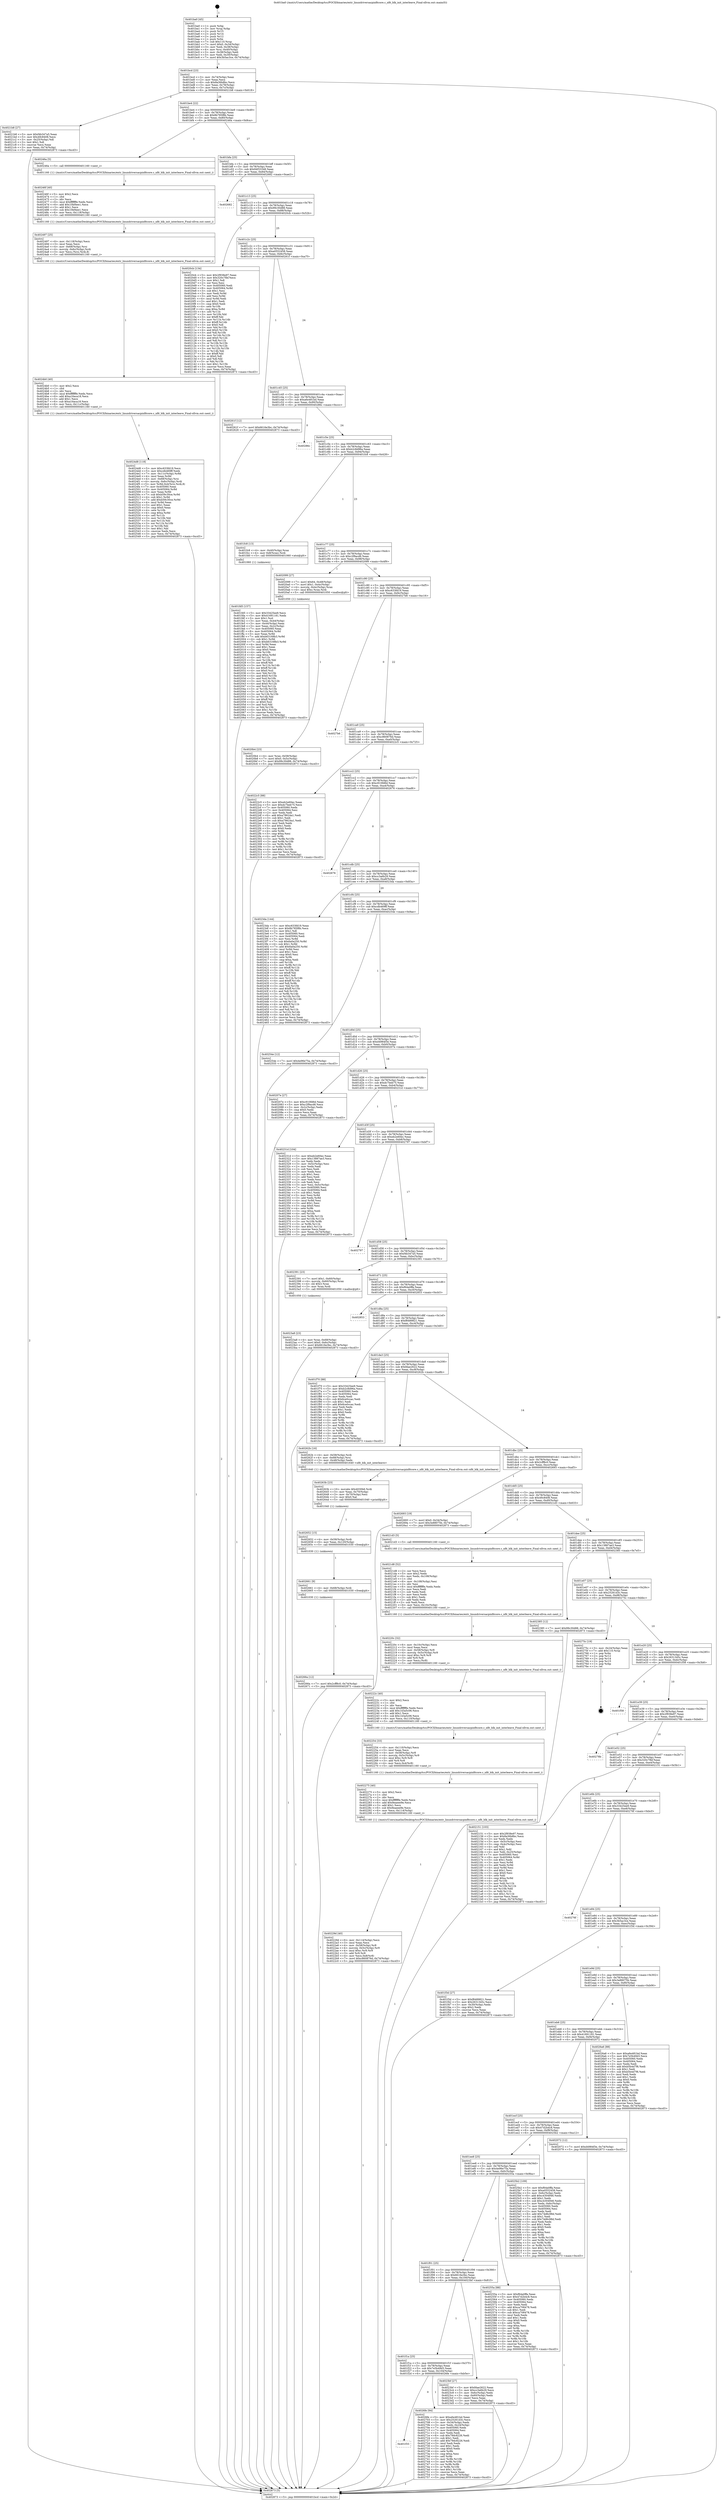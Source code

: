digraph "0x401ba0" {
  label = "0x401ba0 (/mnt/c/Users/mathe/Desktop/tcc/POCII/binaries/extr_linuxdriversacpinfitcore.c_nfit_blk_init_interleave_Final-ollvm.out::main(0))"
  labelloc = "t"
  node[shape=record]

  Entry [label="",width=0.3,height=0.3,shape=circle,fillcolor=black,style=filled]
  "0x401bcd" [label="{
     0x401bcd [23]\l
     | [instrs]\l
     &nbsp;&nbsp;0x401bcd \<+3\>: mov -0x74(%rbp),%eax\l
     &nbsp;&nbsp;0x401bd0 \<+2\>: mov %eax,%ecx\l
     &nbsp;&nbsp;0x401bd2 \<+6\>: sub $0x8a36b8bc,%ecx\l
     &nbsp;&nbsp;0x401bd8 \<+3\>: mov %eax,-0x78(%rbp)\l
     &nbsp;&nbsp;0x401bdb \<+3\>: mov %ecx,-0x7c(%rbp)\l
     &nbsp;&nbsp;0x401bde \<+6\>: je 00000000004021b8 \<main+0x618\>\l
  }"]
  "0x4021b8" [label="{
     0x4021b8 [27]\l
     | [instrs]\l
     &nbsp;&nbsp;0x4021b8 \<+5\>: mov $0xf4b347a5,%eax\l
     &nbsp;&nbsp;0x4021bd \<+5\>: mov $0x49c8408,%ecx\l
     &nbsp;&nbsp;0x4021c2 \<+3\>: mov -0x25(%rbp),%dl\l
     &nbsp;&nbsp;0x4021c5 \<+3\>: test $0x1,%dl\l
     &nbsp;&nbsp;0x4021c8 \<+3\>: cmovne %ecx,%eax\l
     &nbsp;&nbsp;0x4021cb \<+3\>: mov %eax,-0x74(%rbp)\l
     &nbsp;&nbsp;0x4021ce \<+5\>: jmp 0000000000402873 \<main+0xcd3\>\l
  }"]
  "0x401be4" [label="{
     0x401be4 [22]\l
     | [instrs]\l
     &nbsp;&nbsp;0x401be4 \<+5\>: jmp 0000000000401be9 \<main+0x49\>\l
     &nbsp;&nbsp;0x401be9 \<+3\>: mov -0x78(%rbp),%eax\l
     &nbsp;&nbsp;0x401bec \<+5\>: sub $0x8b785f8b,%eax\l
     &nbsp;&nbsp;0x401bf1 \<+3\>: mov %eax,-0x80(%rbp)\l
     &nbsp;&nbsp;0x401bf4 \<+6\>: je 000000000040246a \<main+0x8ca\>\l
  }"]
  Exit [label="",width=0.3,height=0.3,shape=circle,fillcolor=black,style=filled,peripheries=2]
  "0x40246a" [label="{
     0x40246a [5]\l
     | [instrs]\l
     &nbsp;&nbsp;0x40246a \<+5\>: call 0000000000401160 \<next_i\>\l
     | [calls]\l
     &nbsp;&nbsp;0x401160 \{1\} (/mnt/c/Users/mathe/Desktop/tcc/POCII/binaries/extr_linuxdriversacpinfitcore.c_nfit_blk_init_interleave_Final-ollvm.out::next_i)\l
  }"]
  "0x401bfa" [label="{
     0x401bfa [25]\l
     | [instrs]\l
     &nbsp;&nbsp;0x401bfa \<+5\>: jmp 0000000000401bff \<main+0x5f\>\l
     &nbsp;&nbsp;0x401bff \<+3\>: mov -0x78(%rbp),%eax\l
     &nbsp;&nbsp;0x401c02 \<+5\>: sub $0x94f33348,%eax\l
     &nbsp;&nbsp;0x401c07 \<+6\>: mov %eax,-0x84(%rbp)\l
     &nbsp;&nbsp;0x401c0d \<+6\>: je 0000000000402682 \<main+0xae2\>\l
  }"]
  "0x401f33" [label="{
     0x401f33\l
  }", style=dashed]
  "0x402682" [label="{
     0x402682\l
  }", style=dashed]
  "0x401c13" [label="{
     0x401c13 [25]\l
     | [instrs]\l
     &nbsp;&nbsp;0x401c13 \<+5\>: jmp 0000000000401c18 \<main+0x78\>\l
     &nbsp;&nbsp;0x401c18 \<+3\>: mov -0x78(%rbp),%eax\l
     &nbsp;&nbsp;0x401c1b \<+5\>: sub $0x99c30d88,%eax\l
     &nbsp;&nbsp;0x401c20 \<+6\>: mov %eax,-0x88(%rbp)\l
     &nbsp;&nbsp;0x401c26 \<+6\>: je 00000000004020cb \<main+0x52b\>\l
  }"]
  "0x4026fe" [label="{
     0x4026fe [94]\l
     | [instrs]\l
     &nbsp;&nbsp;0x4026fe \<+5\>: mov $0xa6e481bd,%eax\l
     &nbsp;&nbsp;0x402703 \<+5\>: mov $0x25261d3c,%ecx\l
     &nbsp;&nbsp;0x402708 \<+3\>: mov -0x34(%rbp),%edx\l
     &nbsp;&nbsp;0x40270b \<+3\>: mov %edx,-0x24(%rbp)\l
     &nbsp;&nbsp;0x40270e \<+7\>: mov 0x405060,%edx\l
     &nbsp;&nbsp;0x402715 \<+7\>: mov 0x405064,%esi\l
     &nbsp;&nbsp;0x40271c \<+2\>: mov %edx,%edi\l
     &nbsp;&nbsp;0x40271e \<+6\>: sub $0x79dc8226,%edi\l
     &nbsp;&nbsp;0x402724 \<+3\>: sub $0x1,%edi\l
     &nbsp;&nbsp;0x402727 \<+6\>: add $0x79dc8226,%edi\l
     &nbsp;&nbsp;0x40272d \<+3\>: imul %edi,%edx\l
     &nbsp;&nbsp;0x402730 \<+3\>: and $0x1,%edx\l
     &nbsp;&nbsp;0x402733 \<+3\>: cmp $0x0,%edx\l
     &nbsp;&nbsp;0x402736 \<+4\>: sete %r8b\l
     &nbsp;&nbsp;0x40273a \<+3\>: cmp $0xa,%esi\l
     &nbsp;&nbsp;0x40273d \<+4\>: setl %r9b\l
     &nbsp;&nbsp;0x402741 \<+3\>: mov %r8b,%r10b\l
     &nbsp;&nbsp;0x402744 \<+3\>: and %r9b,%r10b\l
     &nbsp;&nbsp;0x402747 \<+3\>: xor %r9b,%r8b\l
     &nbsp;&nbsp;0x40274a \<+3\>: or %r8b,%r10b\l
     &nbsp;&nbsp;0x40274d \<+4\>: test $0x1,%r10b\l
     &nbsp;&nbsp;0x402751 \<+3\>: cmovne %ecx,%eax\l
     &nbsp;&nbsp;0x402754 \<+3\>: mov %eax,-0x74(%rbp)\l
     &nbsp;&nbsp;0x402757 \<+5\>: jmp 0000000000402873 \<main+0xcd3\>\l
  }"]
  "0x4020cb" [label="{
     0x4020cb [134]\l
     | [instrs]\l
     &nbsp;&nbsp;0x4020cb \<+5\>: mov $0x2f938e97,%eax\l
     &nbsp;&nbsp;0x4020d0 \<+5\>: mov $0x320c7fbf,%ecx\l
     &nbsp;&nbsp;0x4020d5 \<+2\>: mov $0x1,%dl\l
     &nbsp;&nbsp;0x4020d7 \<+2\>: xor %esi,%esi\l
     &nbsp;&nbsp;0x4020d9 \<+7\>: mov 0x405060,%edi\l
     &nbsp;&nbsp;0x4020e0 \<+8\>: mov 0x405064,%r8d\l
     &nbsp;&nbsp;0x4020e8 \<+3\>: sub $0x1,%esi\l
     &nbsp;&nbsp;0x4020eb \<+3\>: mov %edi,%r9d\l
     &nbsp;&nbsp;0x4020ee \<+3\>: add %esi,%r9d\l
     &nbsp;&nbsp;0x4020f1 \<+4\>: imul %r9d,%edi\l
     &nbsp;&nbsp;0x4020f5 \<+3\>: and $0x1,%edi\l
     &nbsp;&nbsp;0x4020f8 \<+3\>: cmp $0x0,%edi\l
     &nbsp;&nbsp;0x4020fb \<+4\>: sete %r10b\l
     &nbsp;&nbsp;0x4020ff \<+4\>: cmp $0xa,%r8d\l
     &nbsp;&nbsp;0x402103 \<+4\>: setl %r11b\l
     &nbsp;&nbsp;0x402107 \<+3\>: mov %r10b,%bl\l
     &nbsp;&nbsp;0x40210a \<+3\>: xor $0xff,%bl\l
     &nbsp;&nbsp;0x40210d \<+3\>: mov %r11b,%r14b\l
     &nbsp;&nbsp;0x402110 \<+4\>: xor $0xff,%r14b\l
     &nbsp;&nbsp;0x402114 \<+3\>: xor $0x0,%dl\l
     &nbsp;&nbsp;0x402117 \<+3\>: mov %bl,%r15b\l
     &nbsp;&nbsp;0x40211a \<+4\>: and $0x0,%r15b\l
     &nbsp;&nbsp;0x40211e \<+3\>: and %dl,%r10b\l
     &nbsp;&nbsp;0x402121 \<+3\>: mov %r14b,%r12b\l
     &nbsp;&nbsp;0x402124 \<+4\>: and $0x0,%r12b\l
     &nbsp;&nbsp;0x402128 \<+3\>: and %dl,%r11b\l
     &nbsp;&nbsp;0x40212b \<+3\>: or %r10b,%r15b\l
     &nbsp;&nbsp;0x40212e \<+3\>: or %r11b,%r12b\l
     &nbsp;&nbsp;0x402131 \<+3\>: xor %r12b,%r15b\l
     &nbsp;&nbsp;0x402134 \<+3\>: or %r14b,%bl\l
     &nbsp;&nbsp;0x402137 \<+3\>: xor $0xff,%bl\l
     &nbsp;&nbsp;0x40213a \<+3\>: or $0x0,%dl\l
     &nbsp;&nbsp;0x40213d \<+2\>: and %dl,%bl\l
     &nbsp;&nbsp;0x40213f \<+3\>: or %bl,%r15b\l
     &nbsp;&nbsp;0x402142 \<+4\>: test $0x1,%r15b\l
     &nbsp;&nbsp;0x402146 \<+3\>: cmovne %ecx,%eax\l
     &nbsp;&nbsp;0x402149 \<+3\>: mov %eax,-0x74(%rbp)\l
     &nbsp;&nbsp;0x40214c \<+5\>: jmp 0000000000402873 \<main+0xcd3\>\l
  }"]
  "0x401c2c" [label="{
     0x401c2c [25]\l
     | [instrs]\l
     &nbsp;&nbsp;0x401c2c \<+5\>: jmp 0000000000401c31 \<main+0x91\>\l
     &nbsp;&nbsp;0x401c31 \<+3\>: mov -0x78(%rbp),%eax\l
     &nbsp;&nbsp;0x401c34 \<+5\>: sub $0xa0552458,%eax\l
     &nbsp;&nbsp;0x401c39 \<+6\>: mov %eax,-0x8c(%rbp)\l
     &nbsp;&nbsp;0x401c3f \<+6\>: je 000000000040261f \<main+0xa7f\>\l
  }"]
  "0x40266a" [label="{
     0x40266a [12]\l
     | [instrs]\l
     &nbsp;&nbsp;0x40266a \<+7\>: movl $0x2cff8c0,-0x74(%rbp)\l
     &nbsp;&nbsp;0x402671 \<+5\>: jmp 0000000000402873 \<main+0xcd3\>\l
  }"]
  "0x40261f" [label="{
     0x40261f [12]\l
     | [instrs]\l
     &nbsp;&nbsp;0x40261f \<+7\>: movl $0x6616e3bc,-0x74(%rbp)\l
     &nbsp;&nbsp;0x402626 \<+5\>: jmp 0000000000402873 \<main+0xcd3\>\l
  }"]
  "0x401c45" [label="{
     0x401c45 [25]\l
     | [instrs]\l
     &nbsp;&nbsp;0x401c45 \<+5\>: jmp 0000000000401c4a \<main+0xaa\>\l
     &nbsp;&nbsp;0x401c4a \<+3\>: mov -0x78(%rbp),%eax\l
     &nbsp;&nbsp;0x401c4d \<+5\>: sub $0xa6e481bd,%eax\l
     &nbsp;&nbsp;0x401c52 \<+6\>: mov %eax,-0x90(%rbp)\l
     &nbsp;&nbsp;0x401c58 \<+6\>: je 000000000040286c \<main+0xccc\>\l
  }"]
  "0x402661" [label="{
     0x402661 [9]\l
     | [instrs]\l
     &nbsp;&nbsp;0x402661 \<+4\>: mov -0x68(%rbp),%rdi\l
     &nbsp;&nbsp;0x402665 \<+5\>: call 0000000000401030 \<free@plt\>\l
     | [calls]\l
     &nbsp;&nbsp;0x401030 \{1\} (unknown)\l
  }"]
  "0x40286c" [label="{
     0x40286c\l
  }", style=dashed]
  "0x401c5e" [label="{
     0x401c5e [25]\l
     | [instrs]\l
     &nbsp;&nbsp;0x401c5e \<+5\>: jmp 0000000000401c63 \<main+0xc3\>\l
     &nbsp;&nbsp;0x401c63 \<+3\>: mov -0x78(%rbp),%eax\l
     &nbsp;&nbsp;0x401c66 \<+5\>: sub $0xb2c8d96a,%eax\l
     &nbsp;&nbsp;0x401c6b \<+6\>: mov %eax,-0x94(%rbp)\l
     &nbsp;&nbsp;0x401c71 \<+6\>: je 0000000000401fc8 \<main+0x428\>\l
  }"]
  "0x402652" [label="{
     0x402652 [15]\l
     | [instrs]\l
     &nbsp;&nbsp;0x402652 \<+4\>: mov -0x58(%rbp),%rdi\l
     &nbsp;&nbsp;0x402656 \<+6\>: mov %eax,-0x120(%rbp)\l
     &nbsp;&nbsp;0x40265c \<+5\>: call 0000000000401030 \<free@plt\>\l
     | [calls]\l
     &nbsp;&nbsp;0x401030 \{1\} (unknown)\l
  }"]
  "0x401fc8" [label="{
     0x401fc8 [13]\l
     | [instrs]\l
     &nbsp;&nbsp;0x401fc8 \<+4\>: mov -0x40(%rbp),%rax\l
     &nbsp;&nbsp;0x401fcc \<+4\>: mov 0x8(%rax),%rdi\l
     &nbsp;&nbsp;0x401fd0 \<+5\>: call 0000000000401060 \<atoi@plt\>\l
     | [calls]\l
     &nbsp;&nbsp;0x401060 \{1\} (unknown)\l
  }"]
  "0x401c77" [label="{
     0x401c77 [25]\l
     | [instrs]\l
     &nbsp;&nbsp;0x401c77 \<+5\>: jmp 0000000000401c7c \<main+0xdc\>\l
     &nbsp;&nbsp;0x401c7c \<+3\>: mov -0x78(%rbp),%eax\l
     &nbsp;&nbsp;0x401c7f \<+5\>: sub $0xc2f9acd6,%eax\l
     &nbsp;&nbsp;0x401c84 \<+6\>: mov %eax,-0x98(%rbp)\l
     &nbsp;&nbsp;0x401c8a \<+6\>: je 0000000000402099 \<main+0x4f9\>\l
  }"]
  "0x40263b" [label="{
     0x40263b [23]\l
     | [instrs]\l
     &nbsp;&nbsp;0x40263b \<+10\>: movabs $0x4030b6,%rdi\l
     &nbsp;&nbsp;0x402645 \<+3\>: mov %eax,-0x70(%rbp)\l
     &nbsp;&nbsp;0x402648 \<+3\>: mov -0x70(%rbp),%esi\l
     &nbsp;&nbsp;0x40264b \<+2\>: mov $0x0,%al\l
     &nbsp;&nbsp;0x40264d \<+5\>: call 0000000000401040 \<printf@plt\>\l
     | [calls]\l
     &nbsp;&nbsp;0x401040 \{1\} (unknown)\l
  }"]
  "0x402099" [label="{
     0x402099 [27]\l
     | [instrs]\l
     &nbsp;&nbsp;0x402099 \<+7\>: movl $0x64,-0x48(%rbp)\l
     &nbsp;&nbsp;0x4020a0 \<+7\>: movl $0x1,-0x4c(%rbp)\l
     &nbsp;&nbsp;0x4020a7 \<+4\>: movslq -0x4c(%rbp),%rax\l
     &nbsp;&nbsp;0x4020ab \<+4\>: imul $0xc,%rax,%rdi\l
     &nbsp;&nbsp;0x4020af \<+5\>: call 0000000000401050 \<malloc@plt\>\l
     | [calls]\l
     &nbsp;&nbsp;0x401050 \{1\} (unknown)\l
  }"]
  "0x401c90" [label="{
     0x401c90 [25]\l
     | [instrs]\l
     &nbsp;&nbsp;0x401c90 \<+5\>: jmp 0000000000401c95 \<main+0xf5\>\l
     &nbsp;&nbsp;0x401c95 \<+3\>: mov -0x78(%rbp),%eax\l
     &nbsp;&nbsp;0x401c98 \<+5\>: sub $0xc633fd19,%eax\l
     &nbsp;&nbsp;0x401c9d \<+6\>: mov %eax,-0x9c(%rbp)\l
     &nbsp;&nbsp;0x401ca3 \<+6\>: je 00000000004027b6 \<main+0xc16\>\l
  }"]
  "0x4024d8" [label="{
     0x4024d8 [118]\l
     | [instrs]\l
     &nbsp;&nbsp;0x4024d8 \<+5\>: mov $0xc633fd19,%ecx\l
     &nbsp;&nbsp;0x4024dd \<+5\>: mov $0xcdb469ff,%edx\l
     &nbsp;&nbsp;0x4024e2 \<+7\>: mov -0x11c(%rbp),%r8d\l
     &nbsp;&nbsp;0x4024e9 \<+4\>: imul %eax,%r8d\l
     &nbsp;&nbsp;0x4024ed \<+4\>: mov -0x68(%rbp),%rsi\l
     &nbsp;&nbsp;0x4024f1 \<+4\>: movslq -0x6c(%rbp),%rdi\l
     &nbsp;&nbsp;0x4024f5 \<+5\>: mov %r8d,0x4(%rsi,%rdi,8)\l
     &nbsp;&nbsp;0x4024fa \<+7\>: mov 0x405060,%eax\l
     &nbsp;&nbsp;0x402501 \<+8\>: mov 0x405064,%r8d\l
     &nbsp;&nbsp;0x402509 \<+3\>: mov %eax,%r9d\l
     &nbsp;&nbsp;0x40250c \<+7\>: sub $0xb59c30ce,%r9d\l
     &nbsp;&nbsp;0x402513 \<+4\>: sub $0x1,%r9d\l
     &nbsp;&nbsp;0x402517 \<+7\>: add $0xb59c30ce,%r9d\l
     &nbsp;&nbsp;0x40251e \<+4\>: imul %r9d,%eax\l
     &nbsp;&nbsp;0x402522 \<+3\>: and $0x1,%eax\l
     &nbsp;&nbsp;0x402525 \<+3\>: cmp $0x0,%eax\l
     &nbsp;&nbsp;0x402528 \<+4\>: sete %r10b\l
     &nbsp;&nbsp;0x40252c \<+4\>: cmp $0xa,%r8d\l
     &nbsp;&nbsp;0x402530 \<+4\>: setl %r11b\l
     &nbsp;&nbsp;0x402534 \<+3\>: mov %r10b,%bl\l
     &nbsp;&nbsp;0x402537 \<+3\>: and %r11b,%bl\l
     &nbsp;&nbsp;0x40253a \<+3\>: xor %r11b,%r10b\l
     &nbsp;&nbsp;0x40253d \<+3\>: or %r10b,%bl\l
     &nbsp;&nbsp;0x402540 \<+3\>: test $0x1,%bl\l
     &nbsp;&nbsp;0x402543 \<+3\>: cmovne %edx,%ecx\l
     &nbsp;&nbsp;0x402546 \<+3\>: mov %ecx,-0x74(%rbp)\l
     &nbsp;&nbsp;0x402549 \<+5\>: jmp 0000000000402873 \<main+0xcd3\>\l
  }"]
  "0x4027b6" [label="{
     0x4027b6\l
  }", style=dashed]
  "0x401ca9" [label="{
     0x401ca9 [25]\l
     | [instrs]\l
     &nbsp;&nbsp;0x401ca9 \<+5\>: jmp 0000000000401cae \<main+0x10e\>\l
     &nbsp;&nbsp;0x401cae \<+3\>: mov -0x78(%rbp),%eax\l
     &nbsp;&nbsp;0x401cb1 \<+5\>: sub $0xc860876d,%eax\l
     &nbsp;&nbsp;0x401cb6 \<+6\>: mov %eax,-0xa0(%rbp)\l
     &nbsp;&nbsp;0x401cbc \<+6\>: je 00000000004022c5 \<main+0x725\>\l
  }"]
  "0x4024b0" [label="{
     0x4024b0 [40]\l
     | [instrs]\l
     &nbsp;&nbsp;0x4024b0 \<+5\>: mov $0x2,%ecx\l
     &nbsp;&nbsp;0x4024b5 \<+1\>: cltd\l
     &nbsp;&nbsp;0x4024b6 \<+2\>: idiv %ecx\l
     &nbsp;&nbsp;0x4024b8 \<+6\>: imul $0xfffffffe,%edx,%ecx\l
     &nbsp;&nbsp;0x4024be \<+6\>: add $0xa16aca18,%ecx\l
     &nbsp;&nbsp;0x4024c4 \<+3\>: add $0x1,%ecx\l
     &nbsp;&nbsp;0x4024c7 \<+6\>: sub $0xa16aca18,%ecx\l
     &nbsp;&nbsp;0x4024cd \<+6\>: mov %ecx,-0x11c(%rbp)\l
     &nbsp;&nbsp;0x4024d3 \<+5\>: call 0000000000401160 \<next_i\>\l
     | [calls]\l
     &nbsp;&nbsp;0x401160 \{1\} (/mnt/c/Users/mathe/Desktop/tcc/POCII/binaries/extr_linuxdriversacpinfitcore.c_nfit_blk_init_interleave_Final-ollvm.out::next_i)\l
  }"]
  "0x4022c5" [label="{
     0x4022c5 [88]\l
     | [instrs]\l
     &nbsp;&nbsp;0x4022c5 \<+5\>: mov $0xeb2e60ec,%eax\l
     &nbsp;&nbsp;0x4022ca \<+5\>: mov $0xdc7beb75,%ecx\l
     &nbsp;&nbsp;0x4022cf \<+7\>: mov 0x405060,%edx\l
     &nbsp;&nbsp;0x4022d6 \<+7\>: mov 0x405064,%esi\l
     &nbsp;&nbsp;0x4022dd \<+2\>: mov %edx,%edi\l
     &nbsp;&nbsp;0x4022df \<+6\>: add $0xa78624a1,%edi\l
     &nbsp;&nbsp;0x4022e5 \<+3\>: sub $0x1,%edi\l
     &nbsp;&nbsp;0x4022e8 \<+6\>: sub $0xa78624a1,%edi\l
     &nbsp;&nbsp;0x4022ee \<+3\>: imul %edi,%edx\l
     &nbsp;&nbsp;0x4022f1 \<+3\>: and $0x1,%edx\l
     &nbsp;&nbsp;0x4022f4 \<+3\>: cmp $0x0,%edx\l
     &nbsp;&nbsp;0x4022f7 \<+4\>: sete %r8b\l
     &nbsp;&nbsp;0x4022fb \<+3\>: cmp $0xa,%esi\l
     &nbsp;&nbsp;0x4022fe \<+4\>: setl %r9b\l
     &nbsp;&nbsp;0x402302 \<+3\>: mov %r8b,%r10b\l
     &nbsp;&nbsp;0x402305 \<+3\>: and %r9b,%r10b\l
     &nbsp;&nbsp;0x402308 \<+3\>: xor %r9b,%r8b\l
     &nbsp;&nbsp;0x40230b \<+3\>: or %r8b,%r10b\l
     &nbsp;&nbsp;0x40230e \<+4\>: test $0x1,%r10b\l
     &nbsp;&nbsp;0x402312 \<+3\>: cmovne %ecx,%eax\l
     &nbsp;&nbsp;0x402315 \<+3\>: mov %eax,-0x74(%rbp)\l
     &nbsp;&nbsp;0x402318 \<+5\>: jmp 0000000000402873 \<main+0xcd3\>\l
  }"]
  "0x401cc2" [label="{
     0x401cc2 [25]\l
     | [instrs]\l
     &nbsp;&nbsp;0x401cc2 \<+5\>: jmp 0000000000401cc7 \<main+0x127\>\l
     &nbsp;&nbsp;0x401cc7 \<+3\>: mov -0x78(%rbp),%eax\l
     &nbsp;&nbsp;0x401cca \<+5\>: sub $0xc910fd6d,%eax\l
     &nbsp;&nbsp;0x401ccf \<+6\>: mov %eax,-0xa4(%rbp)\l
     &nbsp;&nbsp;0x401cd5 \<+6\>: je 0000000000402676 \<main+0xad6\>\l
  }"]
  "0x402497" [label="{
     0x402497 [25]\l
     | [instrs]\l
     &nbsp;&nbsp;0x402497 \<+6\>: mov -0x118(%rbp),%ecx\l
     &nbsp;&nbsp;0x40249d \<+3\>: imul %eax,%ecx\l
     &nbsp;&nbsp;0x4024a0 \<+4\>: mov -0x68(%rbp),%rsi\l
     &nbsp;&nbsp;0x4024a4 \<+4\>: movslq -0x6c(%rbp),%rdi\l
     &nbsp;&nbsp;0x4024a8 \<+3\>: mov %ecx,(%rsi,%rdi,8)\l
     &nbsp;&nbsp;0x4024ab \<+5\>: call 0000000000401160 \<next_i\>\l
     | [calls]\l
     &nbsp;&nbsp;0x401160 \{1\} (/mnt/c/Users/mathe/Desktop/tcc/POCII/binaries/extr_linuxdriversacpinfitcore.c_nfit_blk_init_interleave_Final-ollvm.out::next_i)\l
  }"]
  "0x402676" [label="{
     0x402676\l
  }", style=dashed]
  "0x401cdb" [label="{
     0x401cdb [25]\l
     | [instrs]\l
     &nbsp;&nbsp;0x401cdb \<+5\>: jmp 0000000000401ce0 \<main+0x140\>\l
     &nbsp;&nbsp;0x401ce0 \<+3\>: mov -0x78(%rbp),%eax\l
     &nbsp;&nbsp;0x401ce3 \<+5\>: sub $0xcc3a6b29,%eax\l
     &nbsp;&nbsp;0x401ce8 \<+6\>: mov %eax,-0xa8(%rbp)\l
     &nbsp;&nbsp;0x401cee \<+6\>: je 00000000004023da \<main+0x83a\>\l
  }"]
  "0x40246f" [label="{
     0x40246f [40]\l
     | [instrs]\l
     &nbsp;&nbsp;0x40246f \<+5\>: mov $0x2,%ecx\l
     &nbsp;&nbsp;0x402474 \<+1\>: cltd\l
     &nbsp;&nbsp;0x402475 \<+2\>: idiv %ecx\l
     &nbsp;&nbsp;0x402477 \<+6\>: imul $0xfffffffe,%edx,%ecx\l
     &nbsp;&nbsp;0x40247d \<+6\>: add $0x10bf4ee1,%ecx\l
     &nbsp;&nbsp;0x402483 \<+3\>: add $0x1,%ecx\l
     &nbsp;&nbsp;0x402486 \<+6\>: sub $0x10bf4ee1,%ecx\l
     &nbsp;&nbsp;0x40248c \<+6\>: mov %ecx,-0x118(%rbp)\l
     &nbsp;&nbsp;0x402492 \<+5\>: call 0000000000401160 \<next_i\>\l
     | [calls]\l
     &nbsp;&nbsp;0x401160 \{1\} (/mnt/c/Users/mathe/Desktop/tcc/POCII/binaries/extr_linuxdriversacpinfitcore.c_nfit_blk_init_interleave_Final-ollvm.out::next_i)\l
  }"]
  "0x4023da" [label="{
     0x4023da [144]\l
     | [instrs]\l
     &nbsp;&nbsp;0x4023da \<+5\>: mov $0xc633fd19,%eax\l
     &nbsp;&nbsp;0x4023df \<+5\>: mov $0x8b785f8b,%ecx\l
     &nbsp;&nbsp;0x4023e4 \<+2\>: mov $0x1,%dl\l
     &nbsp;&nbsp;0x4023e6 \<+7\>: mov 0x405060,%esi\l
     &nbsp;&nbsp;0x4023ed \<+7\>: mov 0x405064,%edi\l
     &nbsp;&nbsp;0x4023f4 \<+3\>: mov %esi,%r8d\l
     &nbsp;&nbsp;0x4023f7 \<+7\>: sub $0x6a0a250,%r8d\l
     &nbsp;&nbsp;0x4023fe \<+4\>: sub $0x1,%r8d\l
     &nbsp;&nbsp;0x402402 \<+7\>: add $0x6a0a250,%r8d\l
     &nbsp;&nbsp;0x402409 \<+4\>: imul %r8d,%esi\l
     &nbsp;&nbsp;0x40240d \<+3\>: and $0x1,%esi\l
     &nbsp;&nbsp;0x402410 \<+3\>: cmp $0x0,%esi\l
     &nbsp;&nbsp;0x402413 \<+4\>: sete %r9b\l
     &nbsp;&nbsp;0x402417 \<+3\>: cmp $0xa,%edi\l
     &nbsp;&nbsp;0x40241a \<+4\>: setl %r10b\l
     &nbsp;&nbsp;0x40241e \<+3\>: mov %r9b,%r11b\l
     &nbsp;&nbsp;0x402421 \<+4\>: xor $0xff,%r11b\l
     &nbsp;&nbsp;0x402425 \<+3\>: mov %r10b,%bl\l
     &nbsp;&nbsp;0x402428 \<+3\>: xor $0xff,%bl\l
     &nbsp;&nbsp;0x40242b \<+3\>: xor $0x1,%dl\l
     &nbsp;&nbsp;0x40242e \<+3\>: mov %r11b,%r14b\l
     &nbsp;&nbsp;0x402431 \<+4\>: and $0xff,%r14b\l
     &nbsp;&nbsp;0x402435 \<+3\>: and %dl,%r9b\l
     &nbsp;&nbsp;0x402438 \<+3\>: mov %bl,%r15b\l
     &nbsp;&nbsp;0x40243b \<+4\>: and $0xff,%r15b\l
     &nbsp;&nbsp;0x40243f \<+3\>: and %dl,%r10b\l
     &nbsp;&nbsp;0x402442 \<+3\>: or %r9b,%r14b\l
     &nbsp;&nbsp;0x402445 \<+3\>: or %r10b,%r15b\l
     &nbsp;&nbsp;0x402448 \<+3\>: xor %r15b,%r14b\l
     &nbsp;&nbsp;0x40244b \<+3\>: or %bl,%r11b\l
     &nbsp;&nbsp;0x40244e \<+4\>: xor $0xff,%r11b\l
     &nbsp;&nbsp;0x402452 \<+3\>: or $0x1,%dl\l
     &nbsp;&nbsp;0x402455 \<+3\>: and %dl,%r11b\l
     &nbsp;&nbsp;0x402458 \<+3\>: or %r11b,%r14b\l
     &nbsp;&nbsp;0x40245b \<+4\>: test $0x1,%r14b\l
     &nbsp;&nbsp;0x40245f \<+3\>: cmovne %ecx,%eax\l
     &nbsp;&nbsp;0x402462 \<+3\>: mov %eax,-0x74(%rbp)\l
     &nbsp;&nbsp;0x402465 \<+5\>: jmp 0000000000402873 \<main+0xcd3\>\l
  }"]
  "0x401cf4" [label="{
     0x401cf4 [25]\l
     | [instrs]\l
     &nbsp;&nbsp;0x401cf4 \<+5\>: jmp 0000000000401cf9 \<main+0x159\>\l
     &nbsp;&nbsp;0x401cf9 \<+3\>: mov -0x78(%rbp),%eax\l
     &nbsp;&nbsp;0x401cfc \<+5\>: sub $0xcdb469ff,%eax\l
     &nbsp;&nbsp;0x401d01 \<+6\>: mov %eax,-0xac(%rbp)\l
     &nbsp;&nbsp;0x401d07 \<+6\>: je 000000000040254e \<main+0x9ae\>\l
  }"]
  "0x401f1a" [label="{
     0x401f1a [25]\l
     | [instrs]\l
     &nbsp;&nbsp;0x401f1a \<+5\>: jmp 0000000000401f1f \<main+0x37f\>\l
     &nbsp;&nbsp;0x401f1f \<+3\>: mov -0x78(%rbp),%eax\l
     &nbsp;&nbsp;0x401f22 \<+5\>: sub $0x7e5b49d3,%eax\l
     &nbsp;&nbsp;0x401f27 \<+6\>: mov %eax,-0x104(%rbp)\l
     &nbsp;&nbsp;0x401f2d \<+6\>: je 00000000004026fe \<main+0xb5e\>\l
  }"]
  "0x40254e" [label="{
     0x40254e [12]\l
     | [instrs]\l
     &nbsp;&nbsp;0x40254e \<+7\>: movl $0x4e96e75a,-0x74(%rbp)\l
     &nbsp;&nbsp;0x402555 \<+5\>: jmp 0000000000402873 \<main+0xcd3\>\l
  }"]
  "0x401d0d" [label="{
     0x401d0d [25]\l
     | [instrs]\l
     &nbsp;&nbsp;0x401d0d \<+5\>: jmp 0000000000401d12 \<main+0x172\>\l
     &nbsp;&nbsp;0x401d12 \<+3\>: mov -0x78(%rbp),%eax\l
     &nbsp;&nbsp;0x401d15 \<+5\>: sub $0xd4984f3e,%eax\l
     &nbsp;&nbsp;0x401d1a \<+6\>: mov %eax,-0xb0(%rbp)\l
     &nbsp;&nbsp;0x401d20 \<+6\>: je 000000000040207e \<main+0x4de\>\l
  }"]
  "0x4023bf" [label="{
     0x4023bf [27]\l
     | [instrs]\l
     &nbsp;&nbsp;0x4023bf \<+5\>: mov $0xfdae2622,%eax\l
     &nbsp;&nbsp;0x4023c4 \<+5\>: mov $0xcc3a6b29,%ecx\l
     &nbsp;&nbsp;0x4023c9 \<+3\>: mov -0x6c(%rbp),%edx\l
     &nbsp;&nbsp;0x4023cc \<+3\>: cmp -0x60(%rbp),%edx\l
     &nbsp;&nbsp;0x4023cf \<+3\>: cmovl %ecx,%eax\l
     &nbsp;&nbsp;0x4023d2 \<+3\>: mov %eax,-0x74(%rbp)\l
     &nbsp;&nbsp;0x4023d5 \<+5\>: jmp 0000000000402873 \<main+0xcd3\>\l
  }"]
  "0x40207e" [label="{
     0x40207e [27]\l
     | [instrs]\l
     &nbsp;&nbsp;0x40207e \<+5\>: mov $0xc910fd6d,%eax\l
     &nbsp;&nbsp;0x402083 \<+5\>: mov $0xc2f9acd6,%ecx\l
     &nbsp;&nbsp;0x402088 \<+3\>: mov -0x2c(%rbp),%edx\l
     &nbsp;&nbsp;0x40208b \<+3\>: cmp $0x0,%edx\l
     &nbsp;&nbsp;0x40208e \<+3\>: cmove %ecx,%eax\l
     &nbsp;&nbsp;0x402091 \<+3\>: mov %eax,-0x74(%rbp)\l
     &nbsp;&nbsp;0x402094 \<+5\>: jmp 0000000000402873 \<main+0xcd3\>\l
  }"]
  "0x401d26" [label="{
     0x401d26 [25]\l
     | [instrs]\l
     &nbsp;&nbsp;0x401d26 \<+5\>: jmp 0000000000401d2b \<main+0x18b\>\l
     &nbsp;&nbsp;0x401d2b \<+3\>: mov -0x78(%rbp),%eax\l
     &nbsp;&nbsp;0x401d2e \<+5\>: sub $0xdc7beb75,%eax\l
     &nbsp;&nbsp;0x401d33 \<+6\>: mov %eax,-0xb4(%rbp)\l
     &nbsp;&nbsp;0x401d39 \<+6\>: je 000000000040231d \<main+0x77d\>\l
  }"]
  "0x401f01" [label="{
     0x401f01 [25]\l
     | [instrs]\l
     &nbsp;&nbsp;0x401f01 \<+5\>: jmp 0000000000401f06 \<main+0x366\>\l
     &nbsp;&nbsp;0x401f06 \<+3\>: mov -0x78(%rbp),%eax\l
     &nbsp;&nbsp;0x401f09 \<+5\>: sub $0x6616e3bc,%eax\l
     &nbsp;&nbsp;0x401f0e \<+6\>: mov %eax,-0x100(%rbp)\l
     &nbsp;&nbsp;0x401f14 \<+6\>: je 00000000004023bf \<main+0x81f\>\l
  }"]
  "0x40231d" [label="{
     0x40231d [104]\l
     | [instrs]\l
     &nbsp;&nbsp;0x40231d \<+5\>: mov $0xeb2e60ec,%eax\l
     &nbsp;&nbsp;0x402322 \<+5\>: mov $0x13887ae3,%ecx\l
     &nbsp;&nbsp;0x402327 \<+2\>: xor %edx,%edx\l
     &nbsp;&nbsp;0x402329 \<+3\>: mov -0x5c(%rbp),%esi\l
     &nbsp;&nbsp;0x40232c \<+2\>: mov %edx,%edi\l
     &nbsp;&nbsp;0x40232e \<+2\>: sub %esi,%edi\l
     &nbsp;&nbsp;0x402330 \<+2\>: mov %edx,%esi\l
     &nbsp;&nbsp;0x402332 \<+3\>: sub $0x1,%esi\l
     &nbsp;&nbsp;0x402335 \<+2\>: add %esi,%edi\l
     &nbsp;&nbsp;0x402337 \<+2\>: mov %edx,%esi\l
     &nbsp;&nbsp;0x402339 \<+2\>: sub %edi,%esi\l
     &nbsp;&nbsp;0x40233b \<+3\>: mov %esi,-0x5c(%rbp)\l
     &nbsp;&nbsp;0x40233e \<+7\>: mov 0x405060,%esi\l
     &nbsp;&nbsp;0x402345 \<+7\>: mov 0x405064,%edi\l
     &nbsp;&nbsp;0x40234c \<+3\>: sub $0x1,%edx\l
     &nbsp;&nbsp;0x40234f \<+3\>: mov %esi,%r8d\l
     &nbsp;&nbsp;0x402352 \<+3\>: add %edx,%r8d\l
     &nbsp;&nbsp;0x402355 \<+4\>: imul %r8d,%esi\l
     &nbsp;&nbsp;0x402359 \<+3\>: and $0x1,%esi\l
     &nbsp;&nbsp;0x40235c \<+3\>: cmp $0x0,%esi\l
     &nbsp;&nbsp;0x40235f \<+4\>: sete %r9b\l
     &nbsp;&nbsp;0x402363 \<+3\>: cmp $0xa,%edi\l
     &nbsp;&nbsp;0x402366 \<+4\>: setl %r10b\l
     &nbsp;&nbsp;0x40236a \<+3\>: mov %r9b,%r11b\l
     &nbsp;&nbsp;0x40236d \<+3\>: and %r10b,%r11b\l
     &nbsp;&nbsp;0x402370 \<+3\>: xor %r10b,%r9b\l
     &nbsp;&nbsp;0x402373 \<+3\>: or %r9b,%r11b\l
     &nbsp;&nbsp;0x402376 \<+4\>: test $0x1,%r11b\l
     &nbsp;&nbsp;0x40237a \<+3\>: cmovne %ecx,%eax\l
     &nbsp;&nbsp;0x40237d \<+3\>: mov %eax,-0x74(%rbp)\l
     &nbsp;&nbsp;0x402380 \<+5\>: jmp 0000000000402873 \<main+0xcd3\>\l
  }"]
  "0x401d3f" [label="{
     0x401d3f [25]\l
     | [instrs]\l
     &nbsp;&nbsp;0x401d3f \<+5\>: jmp 0000000000401d44 \<main+0x1a4\>\l
     &nbsp;&nbsp;0x401d44 \<+3\>: mov -0x78(%rbp),%eax\l
     &nbsp;&nbsp;0x401d47 \<+5\>: sub $0xeb2e60ec,%eax\l
     &nbsp;&nbsp;0x401d4c \<+6\>: mov %eax,-0xb8(%rbp)\l
     &nbsp;&nbsp;0x401d52 \<+6\>: je 0000000000402797 \<main+0xbf7\>\l
  }"]
  "0x40255a" [label="{
     0x40255a [88]\l
     | [instrs]\l
     &nbsp;&nbsp;0x40255a \<+5\>: mov $0xf64a0ffa,%eax\l
     &nbsp;&nbsp;0x40255f \<+5\>: mov $0x47d2b4c8,%ecx\l
     &nbsp;&nbsp;0x402564 \<+7\>: mov 0x405060,%edx\l
     &nbsp;&nbsp;0x40256b \<+7\>: mov 0x405064,%esi\l
     &nbsp;&nbsp;0x402572 \<+2\>: mov %edx,%edi\l
     &nbsp;&nbsp;0x402574 \<+6\>: add $0xca708478,%edi\l
     &nbsp;&nbsp;0x40257a \<+3\>: sub $0x1,%edi\l
     &nbsp;&nbsp;0x40257d \<+6\>: sub $0xca708478,%edi\l
     &nbsp;&nbsp;0x402583 \<+3\>: imul %edi,%edx\l
     &nbsp;&nbsp;0x402586 \<+3\>: and $0x1,%edx\l
     &nbsp;&nbsp;0x402589 \<+3\>: cmp $0x0,%edx\l
     &nbsp;&nbsp;0x40258c \<+4\>: sete %r8b\l
     &nbsp;&nbsp;0x402590 \<+3\>: cmp $0xa,%esi\l
     &nbsp;&nbsp;0x402593 \<+4\>: setl %r9b\l
     &nbsp;&nbsp;0x402597 \<+3\>: mov %r8b,%r10b\l
     &nbsp;&nbsp;0x40259a \<+3\>: and %r9b,%r10b\l
     &nbsp;&nbsp;0x40259d \<+3\>: xor %r9b,%r8b\l
     &nbsp;&nbsp;0x4025a0 \<+3\>: or %r8b,%r10b\l
     &nbsp;&nbsp;0x4025a3 \<+4\>: test $0x1,%r10b\l
     &nbsp;&nbsp;0x4025a7 \<+3\>: cmovne %ecx,%eax\l
     &nbsp;&nbsp;0x4025aa \<+3\>: mov %eax,-0x74(%rbp)\l
     &nbsp;&nbsp;0x4025ad \<+5\>: jmp 0000000000402873 \<main+0xcd3\>\l
  }"]
  "0x402797" [label="{
     0x402797\l
  }", style=dashed]
  "0x401d58" [label="{
     0x401d58 [25]\l
     | [instrs]\l
     &nbsp;&nbsp;0x401d58 \<+5\>: jmp 0000000000401d5d \<main+0x1bd\>\l
     &nbsp;&nbsp;0x401d5d \<+3\>: mov -0x78(%rbp),%eax\l
     &nbsp;&nbsp;0x401d60 \<+5\>: sub $0xf4b347a5,%eax\l
     &nbsp;&nbsp;0x401d65 \<+6\>: mov %eax,-0xbc(%rbp)\l
     &nbsp;&nbsp;0x401d6b \<+6\>: je 0000000000402391 \<main+0x7f1\>\l
  }"]
  "0x401ee8" [label="{
     0x401ee8 [25]\l
     | [instrs]\l
     &nbsp;&nbsp;0x401ee8 \<+5\>: jmp 0000000000401eed \<main+0x34d\>\l
     &nbsp;&nbsp;0x401eed \<+3\>: mov -0x78(%rbp),%eax\l
     &nbsp;&nbsp;0x401ef0 \<+5\>: sub $0x4e96e75a,%eax\l
     &nbsp;&nbsp;0x401ef5 \<+6\>: mov %eax,-0xfc(%rbp)\l
     &nbsp;&nbsp;0x401efb \<+6\>: je 000000000040255a \<main+0x9ba\>\l
  }"]
  "0x402391" [label="{
     0x402391 [23]\l
     | [instrs]\l
     &nbsp;&nbsp;0x402391 \<+7\>: movl $0x1,-0x60(%rbp)\l
     &nbsp;&nbsp;0x402398 \<+4\>: movslq -0x60(%rbp),%rax\l
     &nbsp;&nbsp;0x40239c \<+4\>: shl $0x3,%rax\l
     &nbsp;&nbsp;0x4023a0 \<+3\>: mov %rax,%rdi\l
     &nbsp;&nbsp;0x4023a3 \<+5\>: call 0000000000401050 \<malloc@plt\>\l
     | [calls]\l
     &nbsp;&nbsp;0x401050 \{1\} (unknown)\l
  }"]
  "0x401d71" [label="{
     0x401d71 [25]\l
     | [instrs]\l
     &nbsp;&nbsp;0x401d71 \<+5\>: jmp 0000000000401d76 \<main+0x1d6\>\l
     &nbsp;&nbsp;0x401d76 \<+3\>: mov -0x78(%rbp),%eax\l
     &nbsp;&nbsp;0x401d79 \<+5\>: sub $0xf64a0ffa,%eax\l
     &nbsp;&nbsp;0x401d7e \<+6\>: mov %eax,-0xc0(%rbp)\l
     &nbsp;&nbsp;0x401d84 \<+6\>: je 0000000000402853 \<main+0xcb3\>\l
  }"]
  "0x4025b2" [label="{
     0x4025b2 [109]\l
     | [instrs]\l
     &nbsp;&nbsp;0x4025b2 \<+5\>: mov $0xf64a0ffa,%eax\l
     &nbsp;&nbsp;0x4025b7 \<+5\>: mov $0xa0552458,%ecx\l
     &nbsp;&nbsp;0x4025bc \<+3\>: mov -0x6c(%rbp),%edx\l
     &nbsp;&nbsp;0x4025bf \<+6\>: add $0xc4304946,%edx\l
     &nbsp;&nbsp;0x4025c5 \<+3\>: add $0x1,%edx\l
     &nbsp;&nbsp;0x4025c8 \<+6\>: sub $0xc4304946,%edx\l
     &nbsp;&nbsp;0x4025ce \<+3\>: mov %edx,-0x6c(%rbp)\l
     &nbsp;&nbsp;0x4025d1 \<+7\>: mov 0x405060,%edx\l
     &nbsp;&nbsp;0x4025d8 \<+7\>: mov 0x405064,%esi\l
     &nbsp;&nbsp;0x4025df \<+2\>: mov %edx,%edi\l
     &nbsp;&nbsp;0x4025e1 \<+6\>: add $0x74d6c98d,%edi\l
     &nbsp;&nbsp;0x4025e7 \<+3\>: sub $0x1,%edi\l
     &nbsp;&nbsp;0x4025ea \<+6\>: sub $0x74d6c98d,%edi\l
     &nbsp;&nbsp;0x4025f0 \<+3\>: imul %edi,%edx\l
     &nbsp;&nbsp;0x4025f3 \<+3\>: and $0x1,%edx\l
     &nbsp;&nbsp;0x4025f6 \<+3\>: cmp $0x0,%edx\l
     &nbsp;&nbsp;0x4025f9 \<+4\>: sete %r8b\l
     &nbsp;&nbsp;0x4025fd \<+3\>: cmp $0xa,%esi\l
     &nbsp;&nbsp;0x402600 \<+4\>: setl %r9b\l
     &nbsp;&nbsp;0x402604 \<+3\>: mov %r8b,%r10b\l
     &nbsp;&nbsp;0x402607 \<+3\>: and %r9b,%r10b\l
     &nbsp;&nbsp;0x40260a \<+3\>: xor %r9b,%r8b\l
     &nbsp;&nbsp;0x40260d \<+3\>: or %r8b,%r10b\l
     &nbsp;&nbsp;0x402610 \<+4\>: test $0x1,%r10b\l
     &nbsp;&nbsp;0x402614 \<+3\>: cmovne %ecx,%eax\l
     &nbsp;&nbsp;0x402617 \<+3\>: mov %eax,-0x74(%rbp)\l
     &nbsp;&nbsp;0x40261a \<+5\>: jmp 0000000000402873 \<main+0xcd3\>\l
  }"]
  "0x402853" [label="{
     0x402853\l
  }", style=dashed]
  "0x401d8a" [label="{
     0x401d8a [25]\l
     | [instrs]\l
     &nbsp;&nbsp;0x401d8a \<+5\>: jmp 0000000000401d8f \<main+0x1ef\>\l
     &nbsp;&nbsp;0x401d8f \<+3\>: mov -0x78(%rbp),%eax\l
     &nbsp;&nbsp;0x401d92 \<+5\>: sub $0xf8489821,%eax\l
     &nbsp;&nbsp;0x401d97 \<+6\>: mov %eax,-0xc4(%rbp)\l
     &nbsp;&nbsp;0x401d9d \<+6\>: je 0000000000401f70 \<main+0x3d0\>\l
  }"]
  "0x4023a8" [label="{
     0x4023a8 [23]\l
     | [instrs]\l
     &nbsp;&nbsp;0x4023a8 \<+4\>: mov %rax,-0x68(%rbp)\l
     &nbsp;&nbsp;0x4023ac \<+7\>: movl $0x0,-0x6c(%rbp)\l
     &nbsp;&nbsp;0x4023b3 \<+7\>: movl $0x6616e3bc,-0x74(%rbp)\l
     &nbsp;&nbsp;0x4023ba \<+5\>: jmp 0000000000402873 \<main+0xcd3\>\l
  }"]
  "0x401f70" [label="{
     0x401f70 [88]\l
     | [instrs]\l
     &nbsp;&nbsp;0x401f70 \<+5\>: mov $0x33425ee9,%eax\l
     &nbsp;&nbsp;0x401f75 \<+5\>: mov $0xb2c8d96a,%ecx\l
     &nbsp;&nbsp;0x401f7a \<+7\>: mov 0x405060,%edx\l
     &nbsp;&nbsp;0x401f81 \<+7\>: mov 0x405064,%esi\l
     &nbsp;&nbsp;0x401f88 \<+2\>: mov %edx,%edi\l
     &nbsp;&nbsp;0x401f8a \<+6\>: sub $0x6ce0ccac,%edi\l
     &nbsp;&nbsp;0x401f90 \<+3\>: sub $0x1,%edi\l
     &nbsp;&nbsp;0x401f93 \<+6\>: add $0x6ce0ccac,%edi\l
     &nbsp;&nbsp;0x401f99 \<+3\>: imul %edi,%edx\l
     &nbsp;&nbsp;0x401f9c \<+3\>: and $0x1,%edx\l
     &nbsp;&nbsp;0x401f9f \<+3\>: cmp $0x0,%edx\l
     &nbsp;&nbsp;0x401fa2 \<+4\>: sete %r8b\l
     &nbsp;&nbsp;0x401fa6 \<+3\>: cmp $0xa,%esi\l
     &nbsp;&nbsp;0x401fa9 \<+4\>: setl %r9b\l
     &nbsp;&nbsp;0x401fad \<+3\>: mov %r8b,%r10b\l
     &nbsp;&nbsp;0x401fb0 \<+3\>: and %r9b,%r10b\l
     &nbsp;&nbsp;0x401fb3 \<+3\>: xor %r9b,%r8b\l
     &nbsp;&nbsp;0x401fb6 \<+3\>: or %r8b,%r10b\l
     &nbsp;&nbsp;0x401fb9 \<+4\>: test $0x1,%r10b\l
     &nbsp;&nbsp;0x401fbd \<+3\>: cmovne %ecx,%eax\l
     &nbsp;&nbsp;0x401fc0 \<+3\>: mov %eax,-0x74(%rbp)\l
     &nbsp;&nbsp;0x401fc3 \<+5\>: jmp 0000000000402873 \<main+0xcd3\>\l
  }"]
  "0x401da3" [label="{
     0x401da3 [25]\l
     | [instrs]\l
     &nbsp;&nbsp;0x401da3 \<+5\>: jmp 0000000000401da8 \<main+0x208\>\l
     &nbsp;&nbsp;0x401da8 \<+3\>: mov -0x78(%rbp),%eax\l
     &nbsp;&nbsp;0x401dab \<+5\>: sub $0xfdae2622,%eax\l
     &nbsp;&nbsp;0x401db0 \<+6\>: mov %eax,-0xc8(%rbp)\l
     &nbsp;&nbsp;0x401db6 \<+6\>: je 000000000040262b \<main+0xa8b\>\l
  }"]
  "0x40229d" [label="{
     0x40229d [40]\l
     | [instrs]\l
     &nbsp;&nbsp;0x40229d \<+6\>: mov -0x114(%rbp),%ecx\l
     &nbsp;&nbsp;0x4022a3 \<+3\>: imul %eax,%ecx\l
     &nbsp;&nbsp;0x4022a6 \<+4\>: mov -0x58(%rbp),%r8\l
     &nbsp;&nbsp;0x4022aa \<+4\>: movslq -0x5c(%rbp),%r9\l
     &nbsp;&nbsp;0x4022ae \<+4\>: imul $0xc,%r9,%r9\l
     &nbsp;&nbsp;0x4022b2 \<+3\>: add %r9,%r8\l
     &nbsp;&nbsp;0x4022b5 \<+4\>: mov %ecx,0x8(%r8)\l
     &nbsp;&nbsp;0x4022b9 \<+7\>: movl $0xc860876d,-0x74(%rbp)\l
     &nbsp;&nbsp;0x4022c0 \<+5\>: jmp 0000000000402873 \<main+0xcd3\>\l
  }"]
  "0x40262b" [label="{
     0x40262b [16]\l
     | [instrs]\l
     &nbsp;&nbsp;0x40262b \<+4\>: mov -0x58(%rbp),%rdi\l
     &nbsp;&nbsp;0x40262f \<+4\>: mov -0x68(%rbp),%rsi\l
     &nbsp;&nbsp;0x402633 \<+3\>: mov -0x48(%rbp),%edx\l
     &nbsp;&nbsp;0x402636 \<+5\>: call 0000000000401640 \<nfit_blk_init_interleave\>\l
     | [calls]\l
     &nbsp;&nbsp;0x401640 \{1\} (/mnt/c/Users/mathe/Desktop/tcc/POCII/binaries/extr_linuxdriversacpinfitcore.c_nfit_blk_init_interleave_Final-ollvm.out::nfit_blk_init_interleave)\l
  }"]
  "0x401dbc" [label="{
     0x401dbc [25]\l
     | [instrs]\l
     &nbsp;&nbsp;0x401dbc \<+5\>: jmp 0000000000401dc1 \<main+0x221\>\l
     &nbsp;&nbsp;0x401dc1 \<+3\>: mov -0x78(%rbp),%eax\l
     &nbsp;&nbsp;0x401dc4 \<+5\>: sub $0x2cff8c0,%eax\l
     &nbsp;&nbsp;0x401dc9 \<+6\>: mov %eax,-0xcc(%rbp)\l
     &nbsp;&nbsp;0x401dcf \<+6\>: je 0000000000402693 \<main+0xaf3\>\l
  }"]
  "0x402275" [label="{
     0x402275 [40]\l
     | [instrs]\l
     &nbsp;&nbsp;0x402275 \<+5\>: mov $0x2,%ecx\l
     &nbsp;&nbsp;0x40227a \<+1\>: cltd\l
     &nbsp;&nbsp;0x40227b \<+2\>: idiv %ecx\l
     &nbsp;&nbsp;0x40227d \<+6\>: imul $0xfffffffe,%edx,%ecx\l
     &nbsp;&nbsp;0x402283 \<+6\>: add $0x9eaeee9e,%ecx\l
     &nbsp;&nbsp;0x402289 \<+3\>: add $0x1,%ecx\l
     &nbsp;&nbsp;0x40228c \<+6\>: sub $0x9eaeee9e,%ecx\l
     &nbsp;&nbsp;0x402292 \<+6\>: mov %ecx,-0x114(%rbp)\l
     &nbsp;&nbsp;0x402298 \<+5\>: call 0000000000401160 \<next_i\>\l
     | [calls]\l
     &nbsp;&nbsp;0x401160 \{1\} (/mnt/c/Users/mathe/Desktop/tcc/POCII/binaries/extr_linuxdriversacpinfitcore.c_nfit_blk_init_interleave_Final-ollvm.out::next_i)\l
  }"]
  "0x402693" [label="{
     0x402693 [19]\l
     | [instrs]\l
     &nbsp;&nbsp;0x402693 \<+7\>: movl $0x0,-0x34(%rbp)\l
     &nbsp;&nbsp;0x40269a \<+7\>: movl $0x3e88075b,-0x74(%rbp)\l
     &nbsp;&nbsp;0x4026a1 \<+5\>: jmp 0000000000402873 \<main+0xcd3\>\l
  }"]
  "0x401dd5" [label="{
     0x401dd5 [25]\l
     | [instrs]\l
     &nbsp;&nbsp;0x401dd5 \<+5\>: jmp 0000000000401dda \<main+0x23a\>\l
     &nbsp;&nbsp;0x401dda \<+3\>: mov -0x78(%rbp),%eax\l
     &nbsp;&nbsp;0x401ddd \<+5\>: sub $0x49c8408,%eax\l
     &nbsp;&nbsp;0x401de2 \<+6\>: mov %eax,-0xd0(%rbp)\l
     &nbsp;&nbsp;0x401de8 \<+6\>: je 00000000004021d3 \<main+0x633\>\l
  }"]
  "0x402254" [label="{
     0x402254 [33]\l
     | [instrs]\l
     &nbsp;&nbsp;0x402254 \<+6\>: mov -0x110(%rbp),%ecx\l
     &nbsp;&nbsp;0x40225a \<+3\>: imul %eax,%ecx\l
     &nbsp;&nbsp;0x40225d \<+4\>: mov -0x58(%rbp),%r8\l
     &nbsp;&nbsp;0x402261 \<+4\>: movslq -0x5c(%rbp),%r9\l
     &nbsp;&nbsp;0x402265 \<+4\>: imul $0xc,%r9,%r9\l
     &nbsp;&nbsp;0x402269 \<+3\>: add %r9,%r8\l
     &nbsp;&nbsp;0x40226c \<+4\>: mov %ecx,0x4(%r8)\l
     &nbsp;&nbsp;0x402270 \<+5\>: call 0000000000401160 \<next_i\>\l
     | [calls]\l
     &nbsp;&nbsp;0x401160 \{1\} (/mnt/c/Users/mathe/Desktop/tcc/POCII/binaries/extr_linuxdriversacpinfitcore.c_nfit_blk_init_interleave_Final-ollvm.out::next_i)\l
  }"]
  "0x4021d3" [label="{
     0x4021d3 [5]\l
     | [instrs]\l
     &nbsp;&nbsp;0x4021d3 \<+5\>: call 0000000000401160 \<next_i\>\l
     | [calls]\l
     &nbsp;&nbsp;0x401160 \{1\} (/mnt/c/Users/mathe/Desktop/tcc/POCII/binaries/extr_linuxdriversacpinfitcore.c_nfit_blk_init_interleave_Final-ollvm.out::next_i)\l
  }"]
  "0x401dee" [label="{
     0x401dee [25]\l
     | [instrs]\l
     &nbsp;&nbsp;0x401dee \<+5\>: jmp 0000000000401df3 \<main+0x253\>\l
     &nbsp;&nbsp;0x401df3 \<+3\>: mov -0x78(%rbp),%eax\l
     &nbsp;&nbsp;0x401df6 \<+5\>: sub $0x13887ae3,%eax\l
     &nbsp;&nbsp;0x401dfb \<+6\>: mov %eax,-0xd4(%rbp)\l
     &nbsp;&nbsp;0x401e01 \<+6\>: je 0000000000402385 \<main+0x7e5\>\l
  }"]
  "0x40222c" [label="{
     0x40222c [40]\l
     | [instrs]\l
     &nbsp;&nbsp;0x40222c \<+5\>: mov $0x2,%ecx\l
     &nbsp;&nbsp;0x402231 \<+1\>: cltd\l
     &nbsp;&nbsp;0x402232 \<+2\>: idiv %ecx\l
     &nbsp;&nbsp;0x402234 \<+6\>: imul $0xfffffffe,%edx,%ecx\l
     &nbsp;&nbsp;0x40223a \<+6\>: add $0x143a5c06,%ecx\l
     &nbsp;&nbsp;0x402240 \<+3\>: add $0x1,%ecx\l
     &nbsp;&nbsp;0x402243 \<+6\>: sub $0x143a5c06,%ecx\l
     &nbsp;&nbsp;0x402249 \<+6\>: mov %ecx,-0x110(%rbp)\l
     &nbsp;&nbsp;0x40224f \<+5\>: call 0000000000401160 \<next_i\>\l
     | [calls]\l
     &nbsp;&nbsp;0x401160 \{1\} (/mnt/c/Users/mathe/Desktop/tcc/POCII/binaries/extr_linuxdriversacpinfitcore.c_nfit_blk_init_interleave_Final-ollvm.out::next_i)\l
  }"]
  "0x402385" [label="{
     0x402385 [12]\l
     | [instrs]\l
     &nbsp;&nbsp;0x402385 \<+7\>: movl $0x99c30d88,-0x74(%rbp)\l
     &nbsp;&nbsp;0x40238c \<+5\>: jmp 0000000000402873 \<main+0xcd3\>\l
  }"]
  "0x401e07" [label="{
     0x401e07 [25]\l
     | [instrs]\l
     &nbsp;&nbsp;0x401e07 \<+5\>: jmp 0000000000401e0c \<main+0x26c\>\l
     &nbsp;&nbsp;0x401e0c \<+3\>: mov -0x78(%rbp),%eax\l
     &nbsp;&nbsp;0x401e0f \<+5\>: sub $0x25261d3c,%eax\l
     &nbsp;&nbsp;0x401e14 \<+6\>: mov %eax,-0xd8(%rbp)\l
     &nbsp;&nbsp;0x401e1a \<+6\>: je 000000000040275c \<main+0xbbc\>\l
  }"]
  "0x40220c" [label="{
     0x40220c [32]\l
     | [instrs]\l
     &nbsp;&nbsp;0x40220c \<+6\>: mov -0x10c(%rbp),%ecx\l
     &nbsp;&nbsp;0x402212 \<+3\>: imul %eax,%ecx\l
     &nbsp;&nbsp;0x402215 \<+4\>: mov -0x58(%rbp),%r8\l
     &nbsp;&nbsp;0x402219 \<+4\>: movslq -0x5c(%rbp),%r9\l
     &nbsp;&nbsp;0x40221d \<+4\>: imul $0xc,%r9,%r9\l
     &nbsp;&nbsp;0x402221 \<+3\>: add %r9,%r8\l
     &nbsp;&nbsp;0x402224 \<+3\>: mov %ecx,(%r8)\l
     &nbsp;&nbsp;0x402227 \<+5\>: call 0000000000401160 \<next_i\>\l
     | [calls]\l
     &nbsp;&nbsp;0x401160 \{1\} (/mnt/c/Users/mathe/Desktop/tcc/POCII/binaries/extr_linuxdriversacpinfitcore.c_nfit_blk_init_interleave_Final-ollvm.out::next_i)\l
  }"]
  "0x40275c" [label="{
     0x40275c [19]\l
     | [instrs]\l
     &nbsp;&nbsp;0x40275c \<+3\>: mov -0x24(%rbp),%eax\l
     &nbsp;&nbsp;0x40275f \<+7\>: add $0x110,%rsp\l
     &nbsp;&nbsp;0x402766 \<+1\>: pop %rbx\l
     &nbsp;&nbsp;0x402767 \<+2\>: pop %r12\l
     &nbsp;&nbsp;0x402769 \<+2\>: pop %r14\l
     &nbsp;&nbsp;0x40276b \<+2\>: pop %r15\l
     &nbsp;&nbsp;0x40276d \<+1\>: pop %rbp\l
     &nbsp;&nbsp;0x40276e \<+1\>: ret\l
  }"]
  "0x401e20" [label="{
     0x401e20 [25]\l
     | [instrs]\l
     &nbsp;&nbsp;0x401e20 \<+5\>: jmp 0000000000401e25 \<main+0x285\>\l
     &nbsp;&nbsp;0x401e25 \<+3\>: mov -0x78(%rbp),%eax\l
     &nbsp;&nbsp;0x401e28 \<+5\>: sub $0x2631345c,%eax\l
     &nbsp;&nbsp;0x401e2d \<+6\>: mov %eax,-0xdc(%rbp)\l
     &nbsp;&nbsp;0x401e33 \<+6\>: je 0000000000401f58 \<main+0x3b8\>\l
  }"]
  "0x4021d8" [label="{
     0x4021d8 [52]\l
     | [instrs]\l
     &nbsp;&nbsp;0x4021d8 \<+2\>: xor %ecx,%ecx\l
     &nbsp;&nbsp;0x4021da \<+5\>: mov $0x2,%edx\l
     &nbsp;&nbsp;0x4021df \<+6\>: mov %edx,-0x108(%rbp)\l
     &nbsp;&nbsp;0x4021e5 \<+1\>: cltd\l
     &nbsp;&nbsp;0x4021e6 \<+6\>: mov -0x108(%rbp),%esi\l
     &nbsp;&nbsp;0x4021ec \<+2\>: idiv %esi\l
     &nbsp;&nbsp;0x4021ee \<+6\>: imul $0xfffffffe,%edx,%edx\l
     &nbsp;&nbsp;0x4021f4 \<+2\>: mov %ecx,%edi\l
     &nbsp;&nbsp;0x4021f6 \<+2\>: sub %edx,%edi\l
     &nbsp;&nbsp;0x4021f8 \<+2\>: mov %ecx,%edx\l
     &nbsp;&nbsp;0x4021fa \<+3\>: sub $0x1,%edx\l
     &nbsp;&nbsp;0x4021fd \<+2\>: add %edx,%edi\l
     &nbsp;&nbsp;0x4021ff \<+2\>: sub %edi,%ecx\l
     &nbsp;&nbsp;0x402201 \<+6\>: mov %ecx,-0x10c(%rbp)\l
     &nbsp;&nbsp;0x402207 \<+5\>: call 0000000000401160 \<next_i\>\l
     | [calls]\l
     &nbsp;&nbsp;0x401160 \{1\} (/mnt/c/Users/mathe/Desktop/tcc/POCII/binaries/extr_linuxdriversacpinfitcore.c_nfit_blk_init_interleave_Final-ollvm.out::next_i)\l
  }"]
  "0x401f58" [label="{
     0x401f58\l
  }", style=dashed]
  "0x401e39" [label="{
     0x401e39 [25]\l
     | [instrs]\l
     &nbsp;&nbsp;0x401e39 \<+5\>: jmp 0000000000401e3e \<main+0x29e\>\l
     &nbsp;&nbsp;0x401e3e \<+3\>: mov -0x78(%rbp),%eax\l
     &nbsp;&nbsp;0x401e41 \<+5\>: sub $0x2f938e97,%eax\l
     &nbsp;&nbsp;0x401e46 \<+6\>: mov %eax,-0xe0(%rbp)\l
     &nbsp;&nbsp;0x401e4c \<+6\>: je 000000000040278b \<main+0xbeb\>\l
  }"]
  "0x4020b4" [label="{
     0x4020b4 [23]\l
     | [instrs]\l
     &nbsp;&nbsp;0x4020b4 \<+4\>: mov %rax,-0x58(%rbp)\l
     &nbsp;&nbsp;0x4020b8 \<+7\>: movl $0x0,-0x5c(%rbp)\l
     &nbsp;&nbsp;0x4020bf \<+7\>: movl $0x99c30d88,-0x74(%rbp)\l
     &nbsp;&nbsp;0x4020c6 \<+5\>: jmp 0000000000402873 \<main+0xcd3\>\l
  }"]
  "0x40278b" [label="{
     0x40278b\l
  }", style=dashed]
  "0x401e52" [label="{
     0x401e52 [25]\l
     | [instrs]\l
     &nbsp;&nbsp;0x401e52 \<+5\>: jmp 0000000000401e57 \<main+0x2b7\>\l
     &nbsp;&nbsp;0x401e57 \<+3\>: mov -0x78(%rbp),%eax\l
     &nbsp;&nbsp;0x401e5a \<+5\>: sub $0x320c7fbf,%eax\l
     &nbsp;&nbsp;0x401e5f \<+6\>: mov %eax,-0xe4(%rbp)\l
     &nbsp;&nbsp;0x401e65 \<+6\>: je 0000000000402151 \<main+0x5b1\>\l
  }"]
  "0x401ecf" [label="{
     0x401ecf [25]\l
     | [instrs]\l
     &nbsp;&nbsp;0x401ecf \<+5\>: jmp 0000000000401ed4 \<main+0x334\>\l
     &nbsp;&nbsp;0x401ed4 \<+3\>: mov -0x78(%rbp),%eax\l
     &nbsp;&nbsp;0x401ed7 \<+5\>: sub $0x47d2b4c8,%eax\l
     &nbsp;&nbsp;0x401edc \<+6\>: mov %eax,-0xf8(%rbp)\l
     &nbsp;&nbsp;0x401ee2 \<+6\>: je 00000000004025b2 \<main+0xa12\>\l
  }"]
  "0x402151" [label="{
     0x402151 [103]\l
     | [instrs]\l
     &nbsp;&nbsp;0x402151 \<+5\>: mov $0x2f938e97,%eax\l
     &nbsp;&nbsp;0x402156 \<+5\>: mov $0x8a36b8bc,%ecx\l
     &nbsp;&nbsp;0x40215b \<+2\>: xor %edx,%edx\l
     &nbsp;&nbsp;0x40215d \<+3\>: mov -0x5c(%rbp),%esi\l
     &nbsp;&nbsp;0x402160 \<+3\>: cmp -0x4c(%rbp),%esi\l
     &nbsp;&nbsp;0x402163 \<+4\>: setl %dil\l
     &nbsp;&nbsp;0x402167 \<+4\>: and $0x1,%dil\l
     &nbsp;&nbsp;0x40216b \<+4\>: mov %dil,-0x25(%rbp)\l
     &nbsp;&nbsp;0x40216f \<+7\>: mov 0x405060,%esi\l
     &nbsp;&nbsp;0x402176 \<+8\>: mov 0x405064,%r8d\l
     &nbsp;&nbsp;0x40217e \<+3\>: sub $0x1,%edx\l
     &nbsp;&nbsp;0x402181 \<+3\>: mov %esi,%r9d\l
     &nbsp;&nbsp;0x402184 \<+3\>: add %edx,%r9d\l
     &nbsp;&nbsp;0x402187 \<+4\>: imul %r9d,%esi\l
     &nbsp;&nbsp;0x40218b \<+3\>: and $0x1,%esi\l
     &nbsp;&nbsp;0x40218e \<+3\>: cmp $0x0,%esi\l
     &nbsp;&nbsp;0x402191 \<+4\>: sete %dil\l
     &nbsp;&nbsp;0x402195 \<+4\>: cmp $0xa,%r8d\l
     &nbsp;&nbsp;0x402199 \<+4\>: setl %r10b\l
     &nbsp;&nbsp;0x40219d \<+3\>: mov %dil,%r11b\l
     &nbsp;&nbsp;0x4021a0 \<+3\>: and %r10b,%r11b\l
     &nbsp;&nbsp;0x4021a3 \<+3\>: xor %r10b,%dil\l
     &nbsp;&nbsp;0x4021a6 \<+3\>: or %dil,%r11b\l
     &nbsp;&nbsp;0x4021a9 \<+4\>: test $0x1,%r11b\l
     &nbsp;&nbsp;0x4021ad \<+3\>: cmovne %ecx,%eax\l
     &nbsp;&nbsp;0x4021b0 \<+3\>: mov %eax,-0x74(%rbp)\l
     &nbsp;&nbsp;0x4021b3 \<+5\>: jmp 0000000000402873 \<main+0xcd3\>\l
  }"]
  "0x401e6b" [label="{
     0x401e6b [25]\l
     | [instrs]\l
     &nbsp;&nbsp;0x401e6b \<+5\>: jmp 0000000000401e70 \<main+0x2d0\>\l
     &nbsp;&nbsp;0x401e70 \<+3\>: mov -0x78(%rbp),%eax\l
     &nbsp;&nbsp;0x401e73 \<+5\>: sub $0x33425ee9,%eax\l
     &nbsp;&nbsp;0x401e78 \<+6\>: mov %eax,-0xe8(%rbp)\l
     &nbsp;&nbsp;0x401e7e \<+6\>: je 000000000040276f \<main+0xbcf\>\l
  }"]
  "0x402072" [label="{
     0x402072 [12]\l
     | [instrs]\l
     &nbsp;&nbsp;0x402072 \<+7\>: movl $0xd4984f3e,-0x74(%rbp)\l
     &nbsp;&nbsp;0x402079 \<+5\>: jmp 0000000000402873 \<main+0xcd3\>\l
  }"]
  "0x40276f" [label="{
     0x40276f\l
  }", style=dashed]
  "0x401e84" [label="{
     0x401e84 [25]\l
     | [instrs]\l
     &nbsp;&nbsp;0x401e84 \<+5\>: jmp 0000000000401e89 \<main+0x2e9\>\l
     &nbsp;&nbsp;0x401e89 \<+3\>: mov -0x78(%rbp),%eax\l
     &nbsp;&nbsp;0x401e8c \<+5\>: sub $0x3b5ac3ce,%eax\l
     &nbsp;&nbsp;0x401e91 \<+6\>: mov %eax,-0xec(%rbp)\l
     &nbsp;&nbsp;0x401e97 \<+6\>: je 0000000000401f3d \<main+0x39d\>\l
  }"]
  "0x401eb6" [label="{
     0x401eb6 [25]\l
     | [instrs]\l
     &nbsp;&nbsp;0x401eb6 \<+5\>: jmp 0000000000401ebb \<main+0x31b\>\l
     &nbsp;&nbsp;0x401ebb \<+3\>: mov -0x78(%rbp),%eax\l
     &nbsp;&nbsp;0x401ebe \<+5\>: sub $0x41691181,%eax\l
     &nbsp;&nbsp;0x401ec3 \<+6\>: mov %eax,-0xf4(%rbp)\l
     &nbsp;&nbsp;0x401ec9 \<+6\>: je 0000000000402072 \<main+0x4d2\>\l
  }"]
  "0x401f3d" [label="{
     0x401f3d [27]\l
     | [instrs]\l
     &nbsp;&nbsp;0x401f3d \<+5\>: mov $0xf8489821,%eax\l
     &nbsp;&nbsp;0x401f42 \<+5\>: mov $0x2631345c,%ecx\l
     &nbsp;&nbsp;0x401f47 \<+3\>: mov -0x30(%rbp),%edx\l
     &nbsp;&nbsp;0x401f4a \<+3\>: cmp $0x2,%edx\l
     &nbsp;&nbsp;0x401f4d \<+3\>: cmovne %ecx,%eax\l
     &nbsp;&nbsp;0x401f50 \<+3\>: mov %eax,-0x74(%rbp)\l
     &nbsp;&nbsp;0x401f53 \<+5\>: jmp 0000000000402873 \<main+0xcd3\>\l
  }"]
  "0x401e9d" [label="{
     0x401e9d [25]\l
     | [instrs]\l
     &nbsp;&nbsp;0x401e9d \<+5\>: jmp 0000000000401ea2 \<main+0x302\>\l
     &nbsp;&nbsp;0x401ea2 \<+3\>: mov -0x78(%rbp),%eax\l
     &nbsp;&nbsp;0x401ea5 \<+5\>: sub $0x3e88075b,%eax\l
     &nbsp;&nbsp;0x401eaa \<+6\>: mov %eax,-0xf0(%rbp)\l
     &nbsp;&nbsp;0x401eb0 \<+6\>: je 00000000004026a6 \<main+0xb06\>\l
  }"]
  "0x402873" [label="{
     0x402873 [5]\l
     | [instrs]\l
     &nbsp;&nbsp;0x402873 \<+5\>: jmp 0000000000401bcd \<main+0x2d\>\l
  }"]
  "0x401ba0" [label="{
     0x401ba0 [45]\l
     | [instrs]\l
     &nbsp;&nbsp;0x401ba0 \<+1\>: push %rbp\l
     &nbsp;&nbsp;0x401ba1 \<+3\>: mov %rsp,%rbp\l
     &nbsp;&nbsp;0x401ba4 \<+2\>: push %r15\l
     &nbsp;&nbsp;0x401ba6 \<+2\>: push %r14\l
     &nbsp;&nbsp;0x401ba8 \<+2\>: push %r12\l
     &nbsp;&nbsp;0x401baa \<+1\>: push %rbx\l
     &nbsp;&nbsp;0x401bab \<+7\>: sub $0x110,%rsp\l
     &nbsp;&nbsp;0x401bb2 \<+7\>: movl $0x0,-0x34(%rbp)\l
     &nbsp;&nbsp;0x401bb9 \<+3\>: mov %edi,-0x38(%rbp)\l
     &nbsp;&nbsp;0x401bbc \<+4\>: mov %rsi,-0x40(%rbp)\l
     &nbsp;&nbsp;0x401bc0 \<+3\>: mov -0x38(%rbp),%edi\l
     &nbsp;&nbsp;0x401bc3 \<+3\>: mov %edi,-0x30(%rbp)\l
     &nbsp;&nbsp;0x401bc6 \<+7\>: movl $0x3b5ac3ce,-0x74(%rbp)\l
  }"]
  "0x401fd5" [label="{
     0x401fd5 [157]\l
     | [instrs]\l
     &nbsp;&nbsp;0x401fd5 \<+5\>: mov $0x33425ee9,%ecx\l
     &nbsp;&nbsp;0x401fda \<+5\>: mov $0x41691181,%edx\l
     &nbsp;&nbsp;0x401fdf \<+3\>: mov $0x1,%sil\l
     &nbsp;&nbsp;0x401fe2 \<+3\>: mov %eax,-0x44(%rbp)\l
     &nbsp;&nbsp;0x401fe5 \<+3\>: mov -0x44(%rbp),%eax\l
     &nbsp;&nbsp;0x401fe8 \<+3\>: mov %eax,-0x2c(%rbp)\l
     &nbsp;&nbsp;0x401feb \<+7\>: mov 0x405060,%eax\l
     &nbsp;&nbsp;0x401ff2 \<+8\>: mov 0x405064,%r8d\l
     &nbsp;&nbsp;0x401ffa \<+3\>: mov %eax,%r9d\l
     &nbsp;&nbsp;0x401ffd \<+7\>: add $0xb63168b3,%r9d\l
     &nbsp;&nbsp;0x402004 \<+4\>: sub $0x1,%r9d\l
     &nbsp;&nbsp;0x402008 \<+7\>: sub $0xb63168b3,%r9d\l
     &nbsp;&nbsp;0x40200f \<+4\>: imul %r9d,%eax\l
     &nbsp;&nbsp;0x402013 \<+3\>: and $0x1,%eax\l
     &nbsp;&nbsp;0x402016 \<+3\>: cmp $0x0,%eax\l
     &nbsp;&nbsp;0x402019 \<+4\>: sete %r10b\l
     &nbsp;&nbsp;0x40201d \<+4\>: cmp $0xa,%r8d\l
     &nbsp;&nbsp;0x402021 \<+4\>: setl %r11b\l
     &nbsp;&nbsp;0x402025 \<+3\>: mov %r10b,%bl\l
     &nbsp;&nbsp;0x402028 \<+3\>: xor $0xff,%bl\l
     &nbsp;&nbsp;0x40202b \<+3\>: mov %r11b,%r14b\l
     &nbsp;&nbsp;0x40202e \<+4\>: xor $0xff,%r14b\l
     &nbsp;&nbsp;0x402032 \<+4\>: xor $0x0,%sil\l
     &nbsp;&nbsp;0x402036 \<+3\>: mov %bl,%r15b\l
     &nbsp;&nbsp;0x402039 \<+4\>: and $0x0,%r15b\l
     &nbsp;&nbsp;0x40203d \<+3\>: and %sil,%r10b\l
     &nbsp;&nbsp;0x402040 \<+3\>: mov %r14b,%r12b\l
     &nbsp;&nbsp;0x402043 \<+4\>: and $0x0,%r12b\l
     &nbsp;&nbsp;0x402047 \<+3\>: and %sil,%r11b\l
     &nbsp;&nbsp;0x40204a \<+3\>: or %r10b,%r15b\l
     &nbsp;&nbsp;0x40204d \<+3\>: or %r11b,%r12b\l
     &nbsp;&nbsp;0x402050 \<+3\>: xor %r12b,%r15b\l
     &nbsp;&nbsp;0x402053 \<+3\>: or %r14b,%bl\l
     &nbsp;&nbsp;0x402056 \<+3\>: xor $0xff,%bl\l
     &nbsp;&nbsp;0x402059 \<+4\>: or $0x0,%sil\l
     &nbsp;&nbsp;0x40205d \<+3\>: and %sil,%bl\l
     &nbsp;&nbsp;0x402060 \<+3\>: or %bl,%r15b\l
     &nbsp;&nbsp;0x402063 \<+4\>: test $0x1,%r15b\l
     &nbsp;&nbsp;0x402067 \<+3\>: cmovne %edx,%ecx\l
     &nbsp;&nbsp;0x40206a \<+3\>: mov %ecx,-0x74(%rbp)\l
     &nbsp;&nbsp;0x40206d \<+5\>: jmp 0000000000402873 \<main+0xcd3\>\l
  }"]
  "0x4026a6" [label="{
     0x4026a6 [88]\l
     | [instrs]\l
     &nbsp;&nbsp;0x4026a6 \<+5\>: mov $0xa6e481bd,%eax\l
     &nbsp;&nbsp;0x4026ab \<+5\>: mov $0x7e5b49d3,%ecx\l
     &nbsp;&nbsp;0x4026b0 \<+7\>: mov 0x405060,%edx\l
     &nbsp;&nbsp;0x4026b7 \<+7\>: mov 0x405064,%esi\l
     &nbsp;&nbsp;0x4026be \<+2\>: mov %edx,%edi\l
     &nbsp;&nbsp;0x4026c0 \<+6\>: add $0xb5b4d7f6,%edi\l
     &nbsp;&nbsp;0x4026c6 \<+3\>: sub $0x1,%edi\l
     &nbsp;&nbsp;0x4026c9 \<+6\>: sub $0xb5b4d7f6,%edi\l
     &nbsp;&nbsp;0x4026cf \<+3\>: imul %edi,%edx\l
     &nbsp;&nbsp;0x4026d2 \<+3\>: and $0x1,%edx\l
     &nbsp;&nbsp;0x4026d5 \<+3\>: cmp $0x0,%edx\l
     &nbsp;&nbsp;0x4026d8 \<+4\>: sete %r8b\l
     &nbsp;&nbsp;0x4026dc \<+3\>: cmp $0xa,%esi\l
     &nbsp;&nbsp;0x4026df \<+4\>: setl %r9b\l
     &nbsp;&nbsp;0x4026e3 \<+3\>: mov %r8b,%r10b\l
     &nbsp;&nbsp;0x4026e6 \<+3\>: and %r9b,%r10b\l
     &nbsp;&nbsp;0x4026e9 \<+3\>: xor %r9b,%r8b\l
     &nbsp;&nbsp;0x4026ec \<+3\>: or %r8b,%r10b\l
     &nbsp;&nbsp;0x4026ef \<+4\>: test $0x1,%r10b\l
     &nbsp;&nbsp;0x4026f3 \<+3\>: cmovne %ecx,%eax\l
     &nbsp;&nbsp;0x4026f6 \<+3\>: mov %eax,-0x74(%rbp)\l
     &nbsp;&nbsp;0x4026f9 \<+5\>: jmp 0000000000402873 \<main+0xcd3\>\l
  }"]
  Entry -> "0x401ba0" [label=" 1"]
  "0x401bcd" -> "0x4021b8" [label=" 2"]
  "0x401bcd" -> "0x401be4" [label=" 28"]
  "0x40275c" -> Exit [label=" 1"]
  "0x401be4" -> "0x40246a" [label=" 1"]
  "0x401be4" -> "0x401bfa" [label=" 27"]
  "0x4026fe" -> "0x402873" [label=" 1"]
  "0x401bfa" -> "0x402682" [label=" 0"]
  "0x401bfa" -> "0x401c13" [label=" 27"]
  "0x401f1a" -> "0x401f33" [label=" 0"]
  "0x401c13" -> "0x4020cb" [label=" 2"]
  "0x401c13" -> "0x401c2c" [label=" 25"]
  "0x401f1a" -> "0x4026fe" [label=" 1"]
  "0x401c2c" -> "0x40261f" [label=" 1"]
  "0x401c2c" -> "0x401c45" [label=" 24"]
  "0x4026a6" -> "0x402873" [label=" 1"]
  "0x401c45" -> "0x40286c" [label=" 0"]
  "0x401c45" -> "0x401c5e" [label=" 24"]
  "0x402693" -> "0x402873" [label=" 1"]
  "0x401c5e" -> "0x401fc8" [label=" 1"]
  "0x401c5e" -> "0x401c77" [label=" 23"]
  "0x40266a" -> "0x402873" [label=" 1"]
  "0x401c77" -> "0x402099" [label=" 1"]
  "0x401c77" -> "0x401c90" [label=" 22"]
  "0x402661" -> "0x40266a" [label=" 1"]
  "0x401c90" -> "0x4027b6" [label=" 0"]
  "0x401c90" -> "0x401ca9" [label=" 22"]
  "0x402652" -> "0x402661" [label=" 1"]
  "0x401ca9" -> "0x4022c5" [label=" 1"]
  "0x401ca9" -> "0x401cc2" [label=" 21"]
  "0x40263b" -> "0x402652" [label=" 1"]
  "0x401cc2" -> "0x402676" [label=" 0"]
  "0x401cc2" -> "0x401cdb" [label=" 21"]
  "0x40262b" -> "0x40263b" [label=" 1"]
  "0x401cdb" -> "0x4023da" [label=" 1"]
  "0x401cdb" -> "0x401cf4" [label=" 20"]
  "0x40261f" -> "0x402873" [label=" 1"]
  "0x401cf4" -> "0x40254e" [label=" 1"]
  "0x401cf4" -> "0x401d0d" [label=" 19"]
  "0x4025b2" -> "0x402873" [label=" 1"]
  "0x401d0d" -> "0x40207e" [label=" 1"]
  "0x401d0d" -> "0x401d26" [label=" 18"]
  "0x40255a" -> "0x402873" [label=" 1"]
  "0x401d26" -> "0x40231d" [label=" 1"]
  "0x401d26" -> "0x401d3f" [label=" 17"]
  "0x4024d8" -> "0x402873" [label=" 1"]
  "0x401d3f" -> "0x402797" [label=" 0"]
  "0x401d3f" -> "0x401d58" [label=" 17"]
  "0x4024b0" -> "0x4024d8" [label=" 1"]
  "0x401d58" -> "0x402391" [label=" 1"]
  "0x401d58" -> "0x401d71" [label=" 16"]
  "0x40246f" -> "0x402497" [label=" 1"]
  "0x401d71" -> "0x402853" [label=" 0"]
  "0x401d71" -> "0x401d8a" [label=" 16"]
  "0x40246a" -> "0x40246f" [label=" 1"]
  "0x401d8a" -> "0x401f70" [label=" 1"]
  "0x401d8a" -> "0x401da3" [label=" 15"]
  "0x4023bf" -> "0x402873" [label=" 2"]
  "0x401da3" -> "0x40262b" [label=" 1"]
  "0x401da3" -> "0x401dbc" [label=" 14"]
  "0x401f01" -> "0x401f1a" [label=" 1"]
  "0x401dbc" -> "0x402693" [label=" 1"]
  "0x401dbc" -> "0x401dd5" [label=" 13"]
  "0x401f01" -> "0x4023bf" [label=" 2"]
  "0x401dd5" -> "0x4021d3" [label=" 1"]
  "0x401dd5" -> "0x401dee" [label=" 12"]
  "0x40254e" -> "0x402873" [label=" 1"]
  "0x401dee" -> "0x402385" [label=" 1"]
  "0x401dee" -> "0x401e07" [label=" 11"]
  "0x401ee8" -> "0x401f01" [label=" 3"]
  "0x401e07" -> "0x40275c" [label=" 1"]
  "0x401e07" -> "0x401e20" [label=" 10"]
  "0x401ee8" -> "0x40255a" [label=" 1"]
  "0x401e20" -> "0x401f58" [label=" 0"]
  "0x401e20" -> "0x401e39" [label=" 10"]
  "0x402497" -> "0x4024b0" [label=" 1"]
  "0x401e39" -> "0x40278b" [label=" 0"]
  "0x401e39" -> "0x401e52" [label=" 10"]
  "0x401ecf" -> "0x401ee8" [label=" 4"]
  "0x401e52" -> "0x402151" [label=" 2"]
  "0x401e52" -> "0x401e6b" [label=" 8"]
  "0x401ecf" -> "0x4025b2" [label=" 1"]
  "0x401e6b" -> "0x40276f" [label=" 0"]
  "0x401e6b" -> "0x401e84" [label=" 8"]
  "0x4023da" -> "0x402873" [label=" 1"]
  "0x401e84" -> "0x401f3d" [label=" 1"]
  "0x401e84" -> "0x401e9d" [label=" 7"]
  "0x401f3d" -> "0x402873" [label=" 1"]
  "0x401ba0" -> "0x401bcd" [label=" 1"]
  "0x402873" -> "0x401bcd" [label=" 29"]
  "0x401f70" -> "0x402873" [label=" 1"]
  "0x401fc8" -> "0x401fd5" [label=" 1"]
  "0x401fd5" -> "0x402873" [label=" 1"]
  "0x402391" -> "0x4023a8" [label=" 1"]
  "0x401e9d" -> "0x4026a6" [label=" 1"]
  "0x401e9d" -> "0x401eb6" [label=" 6"]
  "0x4023a8" -> "0x402873" [label=" 1"]
  "0x401eb6" -> "0x402072" [label=" 1"]
  "0x401eb6" -> "0x401ecf" [label=" 5"]
  "0x402072" -> "0x402873" [label=" 1"]
  "0x40207e" -> "0x402873" [label=" 1"]
  "0x402099" -> "0x4020b4" [label=" 1"]
  "0x4020b4" -> "0x402873" [label=" 1"]
  "0x4020cb" -> "0x402873" [label=" 2"]
  "0x402151" -> "0x402873" [label=" 2"]
  "0x4021b8" -> "0x402873" [label=" 2"]
  "0x4021d3" -> "0x4021d8" [label=" 1"]
  "0x4021d8" -> "0x40220c" [label=" 1"]
  "0x40220c" -> "0x40222c" [label=" 1"]
  "0x40222c" -> "0x402254" [label=" 1"]
  "0x402254" -> "0x402275" [label=" 1"]
  "0x402275" -> "0x40229d" [label=" 1"]
  "0x40229d" -> "0x402873" [label=" 1"]
  "0x4022c5" -> "0x402873" [label=" 1"]
  "0x40231d" -> "0x402873" [label=" 1"]
  "0x402385" -> "0x402873" [label=" 1"]
}

